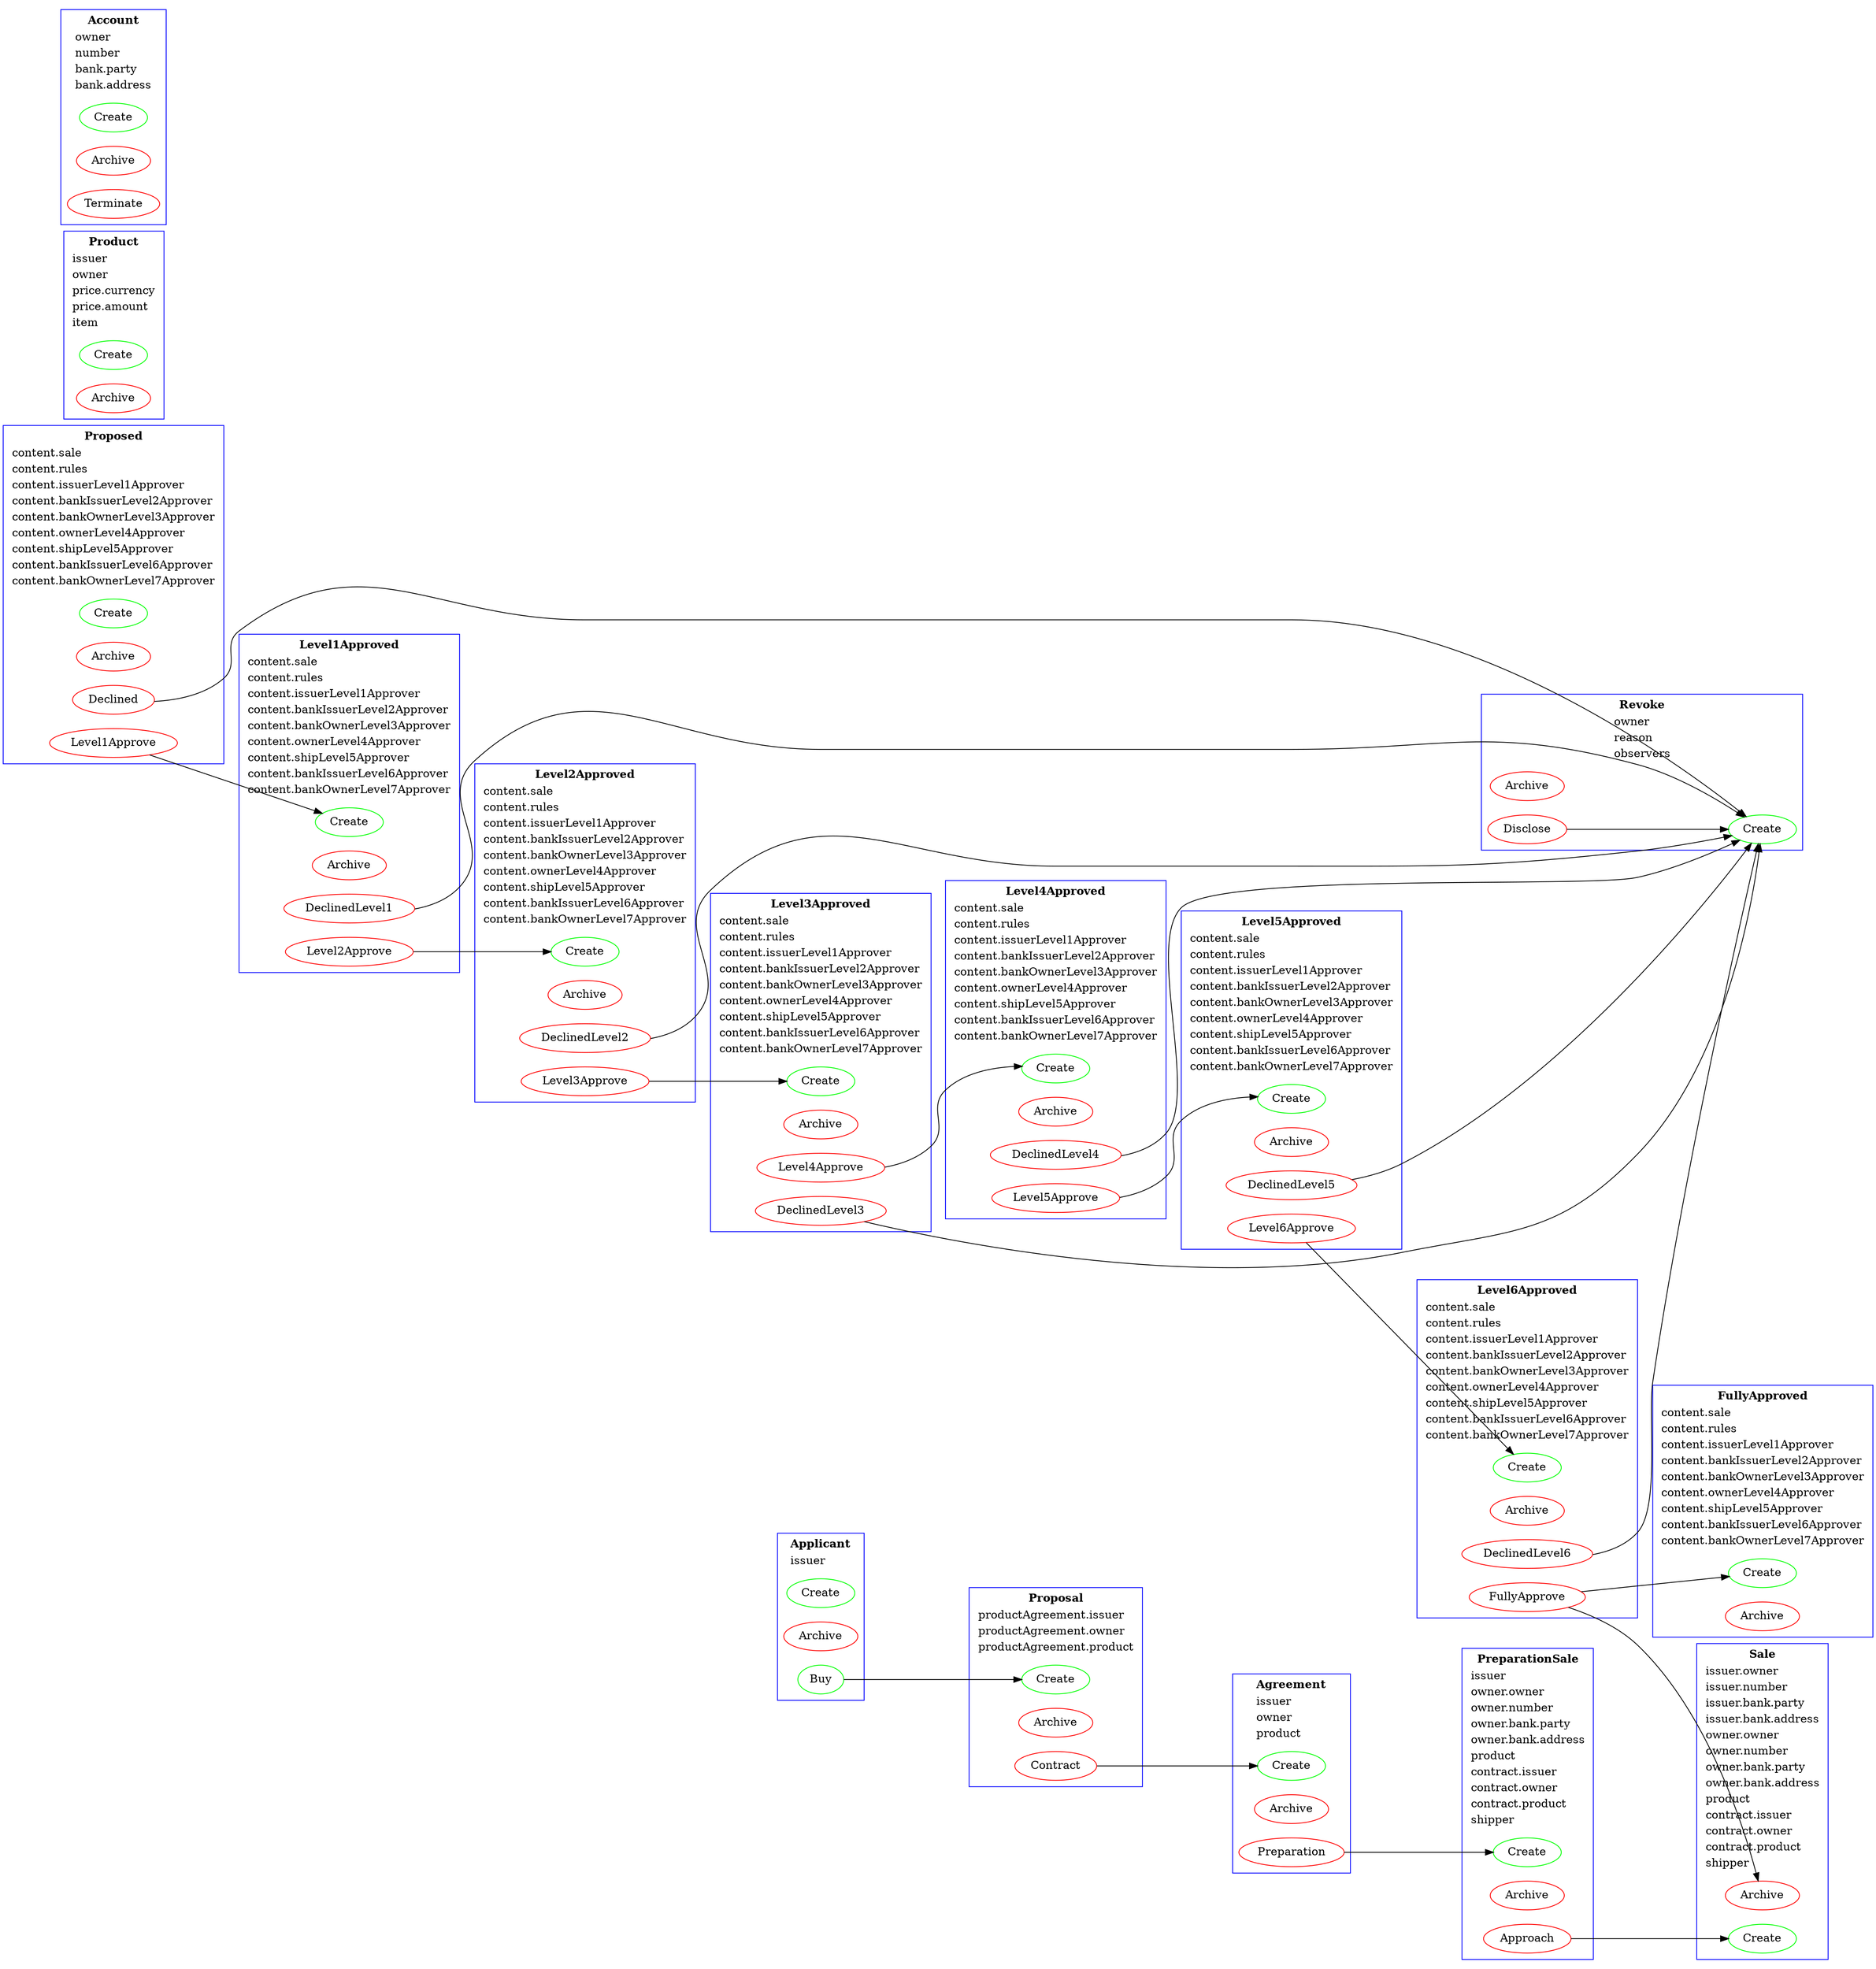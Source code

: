 digraph G {
compound=true;
rankdir=LR;
subgraph cluster_Agreement{
n0[label=Create][color=green]; 
n1[label=Archive][color=red]; 
n2[label=Preparation][color=red]; 
label=<<table align = "left" border="0" cellborder="0" cellspacing="1">
<tr><td align="center"><b>Agreement</b></td></tr><tr><td align="left">issuer</td></tr> 
<tr><td align="left">owner</td></tr> 
<tr><td align="left">product</td></tr> 
</table>>;color=blue
}subgraph cluster_Applicant{
n3[label=Create][color=green]; 
n4[label=Archive][color=red]; 
n5[label=Buy][color=green]; 
label=<<table align = "left" border="0" cellborder="0" cellspacing="1">
<tr><td align="center"><b>Applicant</b></td></tr><tr><td align="left">issuer</td></tr> 
</table>>;color=blue
}subgraph cluster_PreparationSale{
n6[label=Create][color=green]; 
n7[label=Archive][color=red]; 
n8[label=Approach][color=red]; 
label=<<table align = "left" border="0" cellborder="0" cellspacing="1">
<tr><td align="center"><b>PreparationSale</b></td></tr><tr><td align="left">issuer</td></tr> 
<tr><td align="left">owner.owner</td></tr> 
<tr><td align="left">owner.number</td></tr> 
<tr><td align="left">owner.bank.party</td></tr> 
<tr><td align="left">owner.bank.address</td></tr> 
<tr><td align="left">product</td></tr> 
<tr><td align="left">contract.issuer</td></tr> 
<tr><td align="left">contract.owner</td></tr> 
<tr><td align="left">contract.product</td></tr> 
<tr><td align="left">shipper</td></tr> 
</table>>;color=blue
}subgraph cluster_Proposal{
n9[label=Create][color=green]; 
n10[label=Archive][color=red]; 
n11[label=Contract][color=red]; 
label=<<table align = "left" border="0" cellborder="0" cellspacing="1">
<tr><td align="center"><b>Proposal</b></td></tr><tr><td align="left">productAgreement.issuer</td></tr> 
<tr><td align="left">productAgreement.owner</td></tr> 
<tr><td align="left">productAgreement.product</td></tr> 
</table>>;color=blue
}subgraph cluster_Sale{
n12[label=Create][color=green]; 
n13[label=Archive][color=red]; 
label=<<table align = "left" border="0" cellborder="0" cellspacing="1">
<tr><td align="center"><b>Sale</b></td></tr><tr><td align="left">issuer.owner</td></tr> 
<tr><td align="left">issuer.number</td></tr> 
<tr><td align="left">issuer.bank.party</td></tr> 
<tr><td align="left">issuer.bank.address</td></tr> 
<tr><td align="left">owner.owner</td></tr> 
<tr><td align="left">owner.number</td></tr> 
<tr><td align="left">owner.bank.party</td></tr> 
<tr><td align="left">owner.bank.address</td></tr> 
<tr><td align="left">product</td></tr> 
<tr><td align="left">contract.issuer</td></tr> 
<tr><td align="left">contract.owner</td></tr> 
<tr><td align="left">contract.product</td></tr> 
<tr><td align="left">shipper</td></tr> 
</table>>;color=blue
}subgraph cluster_FullyApproved{
n14[label=Create][color=green]; 
n15[label=Archive][color=red]; 
label=<<table align = "left" border="0" cellborder="0" cellspacing="1">
<tr><td align="center"><b>FullyApproved</b></td></tr><tr><td align="left">content.sale</td></tr> 
<tr><td align="left">content.rules</td></tr> 
<tr><td align="left">content.issuerLevel1Approver</td></tr> 
<tr><td align="left">content.bankIssuerLevel2Approver</td></tr> 
<tr><td align="left">content.bankOwnerLevel3Approver</td></tr> 
<tr><td align="left">content.ownerLevel4Approver</td></tr> 
<tr><td align="left">content.shipLevel5Approver</td></tr> 
<tr><td align="left">content.bankIssuerLevel6Approver</td></tr> 
<tr><td align="left">content.bankOwnerLevel7Approver</td></tr> 
</table>>;color=blue
}subgraph cluster_Level1Approved{
n16[label=Create][color=green]; 
n17[label=Archive][color=red]; 
n18[label=Level2Approve][color=red]; 
n19[label=DeclinedLevel1][color=red]; 
label=<<table align = "left" border="0" cellborder="0" cellspacing="1">
<tr><td align="center"><b>Level1Approved</b></td></tr><tr><td align="left">content.sale</td></tr> 
<tr><td align="left">content.rules</td></tr> 
<tr><td align="left">content.issuerLevel1Approver</td></tr> 
<tr><td align="left">content.bankIssuerLevel2Approver</td></tr> 
<tr><td align="left">content.bankOwnerLevel3Approver</td></tr> 
<tr><td align="left">content.ownerLevel4Approver</td></tr> 
<tr><td align="left">content.shipLevel5Approver</td></tr> 
<tr><td align="left">content.bankIssuerLevel6Approver</td></tr> 
<tr><td align="left">content.bankOwnerLevel7Approver</td></tr> 
</table>>;color=blue
}subgraph cluster_Level2Approved{
n20[label=Create][color=green]; 
n21[label=Archive][color=red]; 
n22[label=Level3Approve][color=red]; 
n23[label=DeclinedLevel2][color=red]; 
label=<<table align = "left" border="0" cellborder="0" cellspacing="1">
<tr><td align="center"><b>Level2Approved</b></td></tr><tr><td align="left">content.sale</td></tr> 
<tr><td align="left">content.rules</td></tr> 
<tr><td align="left">content.issuerLevel1Approver</td></tr> 
<tr><td align="left">content.bankIssuerLevel2Approver</td></tr> 
<tr><td align="left">content.bankOwnerLevel3Approver</td></tr> 
<tr><td align="left">content.ownerLevel4Approver</td></tr> 
<tr><td align="left">content.shipLevel5Approver</td></tr> 
<tr><td align="left">content.bankIssuerLevel6Approver</td></tr> 
<tr><td align="left">content.bankOwnerLevel7Approver</td></tr> 
</table>>;color=blue
}subgraph cluster_Level3Approved{
n24[label=Create][color=green]; 
n25[label=Archive][color=red]; 
n26[label=Level4Approve][color=red]; 
n27[label=DeclinedLevel3][color=red]; 
label=<<table align = "left" border="0" cellborder="0" cellspacing="1">
<tr><td align="center"><b>Level3Approved</b></td></tr><tr><td align="left">content.sale</td></tr> 
<tr><td align="left">content.rules</td></tr> 
<tr><td align="left">content.issuerLevel1Approver</td></tr> 
<tr><td align="left">content.bankIssuerLevel2Approver</td></tr> 
<tr><td align="left">content.bankOwnerLevel3Approver</td></tr> 
<tr><td align="left">content.ownerLevel4Approver</td></tr> 
<tr><td align="left">content.shipLevel5Approver</td></tr> 
<tr><td align="left">content.bankIssuerLevel6Approver</td></tr> 
<tr><td align="left">content.bankOwnerLevel7Approver</td></tr> 
</table>>;color=blue
}subgraph cluster_Level4Approved{
n28[label=Create][color=green]; 
n29[label=Archive][color=red]; 
n30[label=Level5Approve][color=red]; 
n31[label=DeclinedLevel4][color=red]; 
label=<<table align = "left" border="0" cellborder="0" cellspacing="1">
<tr><td align="center"><b>Level4Approved</b></td></tr><tr><td align="left">content.sale</td></tr> 
<tr><td align="left">content.rules</td></tr> 
<tr><td align="left">content.issuerLevel1Approver</td></tr> 
<tr><td align="left">content.bankIssuerLevel2Approver</td></tr> 
<tr><td align="left">content.bankOwnerLevel3Approver</td></tr> 
<tr><td align="left">content.ownerLevel4Approver</td></tr> 
<tr><td align="left">content.shipLevel5Approver</td></tr> 
<tr><td align="left">content.bankIssuerLevel6Approver</td></tr> 
<tr><td align="left">content.bankOwnerLevel7Approver</td></tr> 
</table>>;color=blue
}subgraph cluster_Level5Approved{
n32[label=Create][color=green]; 
n33[label=Archive][color=red]; 
n34[label=Level6Approve][color=red]; 
n35[label=DeclinedLevel5][color=red]; 
label=<<table align = "left" border="0" cellborder="0" cellspacing="1">
<tr><td align="center"><b>Level5Approved</b></td></tr><tr><td align="left">content.sale</td></tr> 
<tr><td align="left">content.rules</td></tr> 
<tr><td align="left">content.issuerLevel1Approver</td></tr> 
<tr><td align="left">content.bankIssuerLevel2Approver</td></tr> 
<tr><td align="left">content.bankOwnerLevel3Approver</td></tr> 
<tr><td align="left">content.ownerLevel4Approver</td></tr> 
<tr><td align="left">content.shipLevel5Approver</td></tr> 
<tr><td align="left">content.bankIssuerLevel6Approver</td></tr> 
<tr><td align="left">content.bankOwnerLevel7Approver</td></tr> 
</table>>;color=blue
}subgraph cluster_Level6Approved{
n36[label=Create][color=green]; 
n37[label=Archive][color=red]; 
n38[label=FullyApprove][color=red]; 
n39[label=DeclinedLevel6][color=red]; 
label=<<table align = "left" border="0" cellborder="0" cellspacing="1">
<tr><td align="center"><b>Level6Approved</b></td></tr><tr><td align="left">content.sale</td></tr> 
<tr><td align="left">content.rules</td></tr> 
<tr><td align="left">content.issuerLevel1Approver</td></tr> 
<tr><td align="left">content.bankIssuerLevel2Approver</td></tr> 
<tr><td align="left">content.bankOwnerLevel3Approver</td></tr> 
<tr><td align="left">content.ownerLevel4Approver</td></tr> 
<tr><td align="left">content.shipLevel5Approver</td></tr> 
<tr><td align="left">content.bankIssuerLevel6Approver</td></tr> 
<tr><td align="left">content.bankOwnerLevel7Approver</td></tr> 
</table>>;color=blue
}subgraph cluster_Proposed{
n40[label=Create][color=green]; 
n41[label=Archive][color=red]; 
n42[label=Level1Approve][color=red]; 
n43[label=Declined][color=red]; 
label=<<table align = "left" border="0" cellborder="0" cellspacing="1">
<tr><td align="center"><b>Proposed</b></td></tr><tr><td align="left">content.sale</td></tr> 
<tr><td align="left">content.rules</td></tr> 
<tr><td align="left">content.issuerLevel1Approver</td></tr> 
<tr><td align="left">content.bankIssuerLevel2Approver</td></tr> 
<tr><td align="left">content.bankOwnerLevel3Approver</td></tr> 
<tr><td align="left">content.ownerLevel4Approver</td></tr> 
<tr><td align="left">content.shipLevel5Approver</td></tr> 
<tr><td align="left">content.bankIssuerLevel6Approver</td></tr> 
<tr><td align="left">content.bankOwnerLevel7Approver</td></tr> 
</table>>;color=blue
}subgraph cluster_Revoke{
n44[label=Create][color=green]; 
n45[label=Archive][color=red]; 
n46[label=Disclose][color=red]; 
label=<<table align = "left" border="0" cellborder="0" cellspacing="1">
<tr><td align="center"><b>Revoke</b></td></tr><tr><td align="left">owner</td></tr> 
<tr><td align="left">reason</td></tr> 
<tr><td align="left">observers</td></tr> 
</table>>;color=blue
}subgraph cluster_Product{
n47[label=Create][color=green]; 
n48[label=Archive][color=red]; 
label=<<table align = "left" border="0" cellborder="0" cellspacing="1">
<tr><td align="center"><b>Product</b></td></tr><tr><td align="left">issuer</td></tr> 
<tr><td align="left">owner</td></tr> 
<tr><td align="left">price.currency</td></tr> 
<tr><td align="left">price.amount</td></tr> 
<tr><td align="left">item</td></tr> 
</table>>;color=blue
}subgraph cluster_Account{
n49[label=Create][color=green]; 
n50[label=Archive][color=red]; 
n51[label=Terminate][color=red]; 
label=<<table align = "left" border="0" cellborder="0" cellspacing="1">
<tr><td align="center"><b>Account</b></td></tr><tr><td align="left">owner</td></tr> 
<tr><td align="left">number</td></tr> 
<tr><td align="left">bank.party</td></tr> 
<tr><td align="left">bank.address</td></tr> 
</table>>;color=blue
}n2->n6
n5->n9
n8->n12
n11->n0
n18->n20
n19->n44
n22->n24
n23->n44
n26->n28
n27->n44
n30->n32
n31->n44
n34->n36
n35->n44
n38->n14
n38->n13
n39->n44
n42->n16
n43->n44
n46->n44

}
